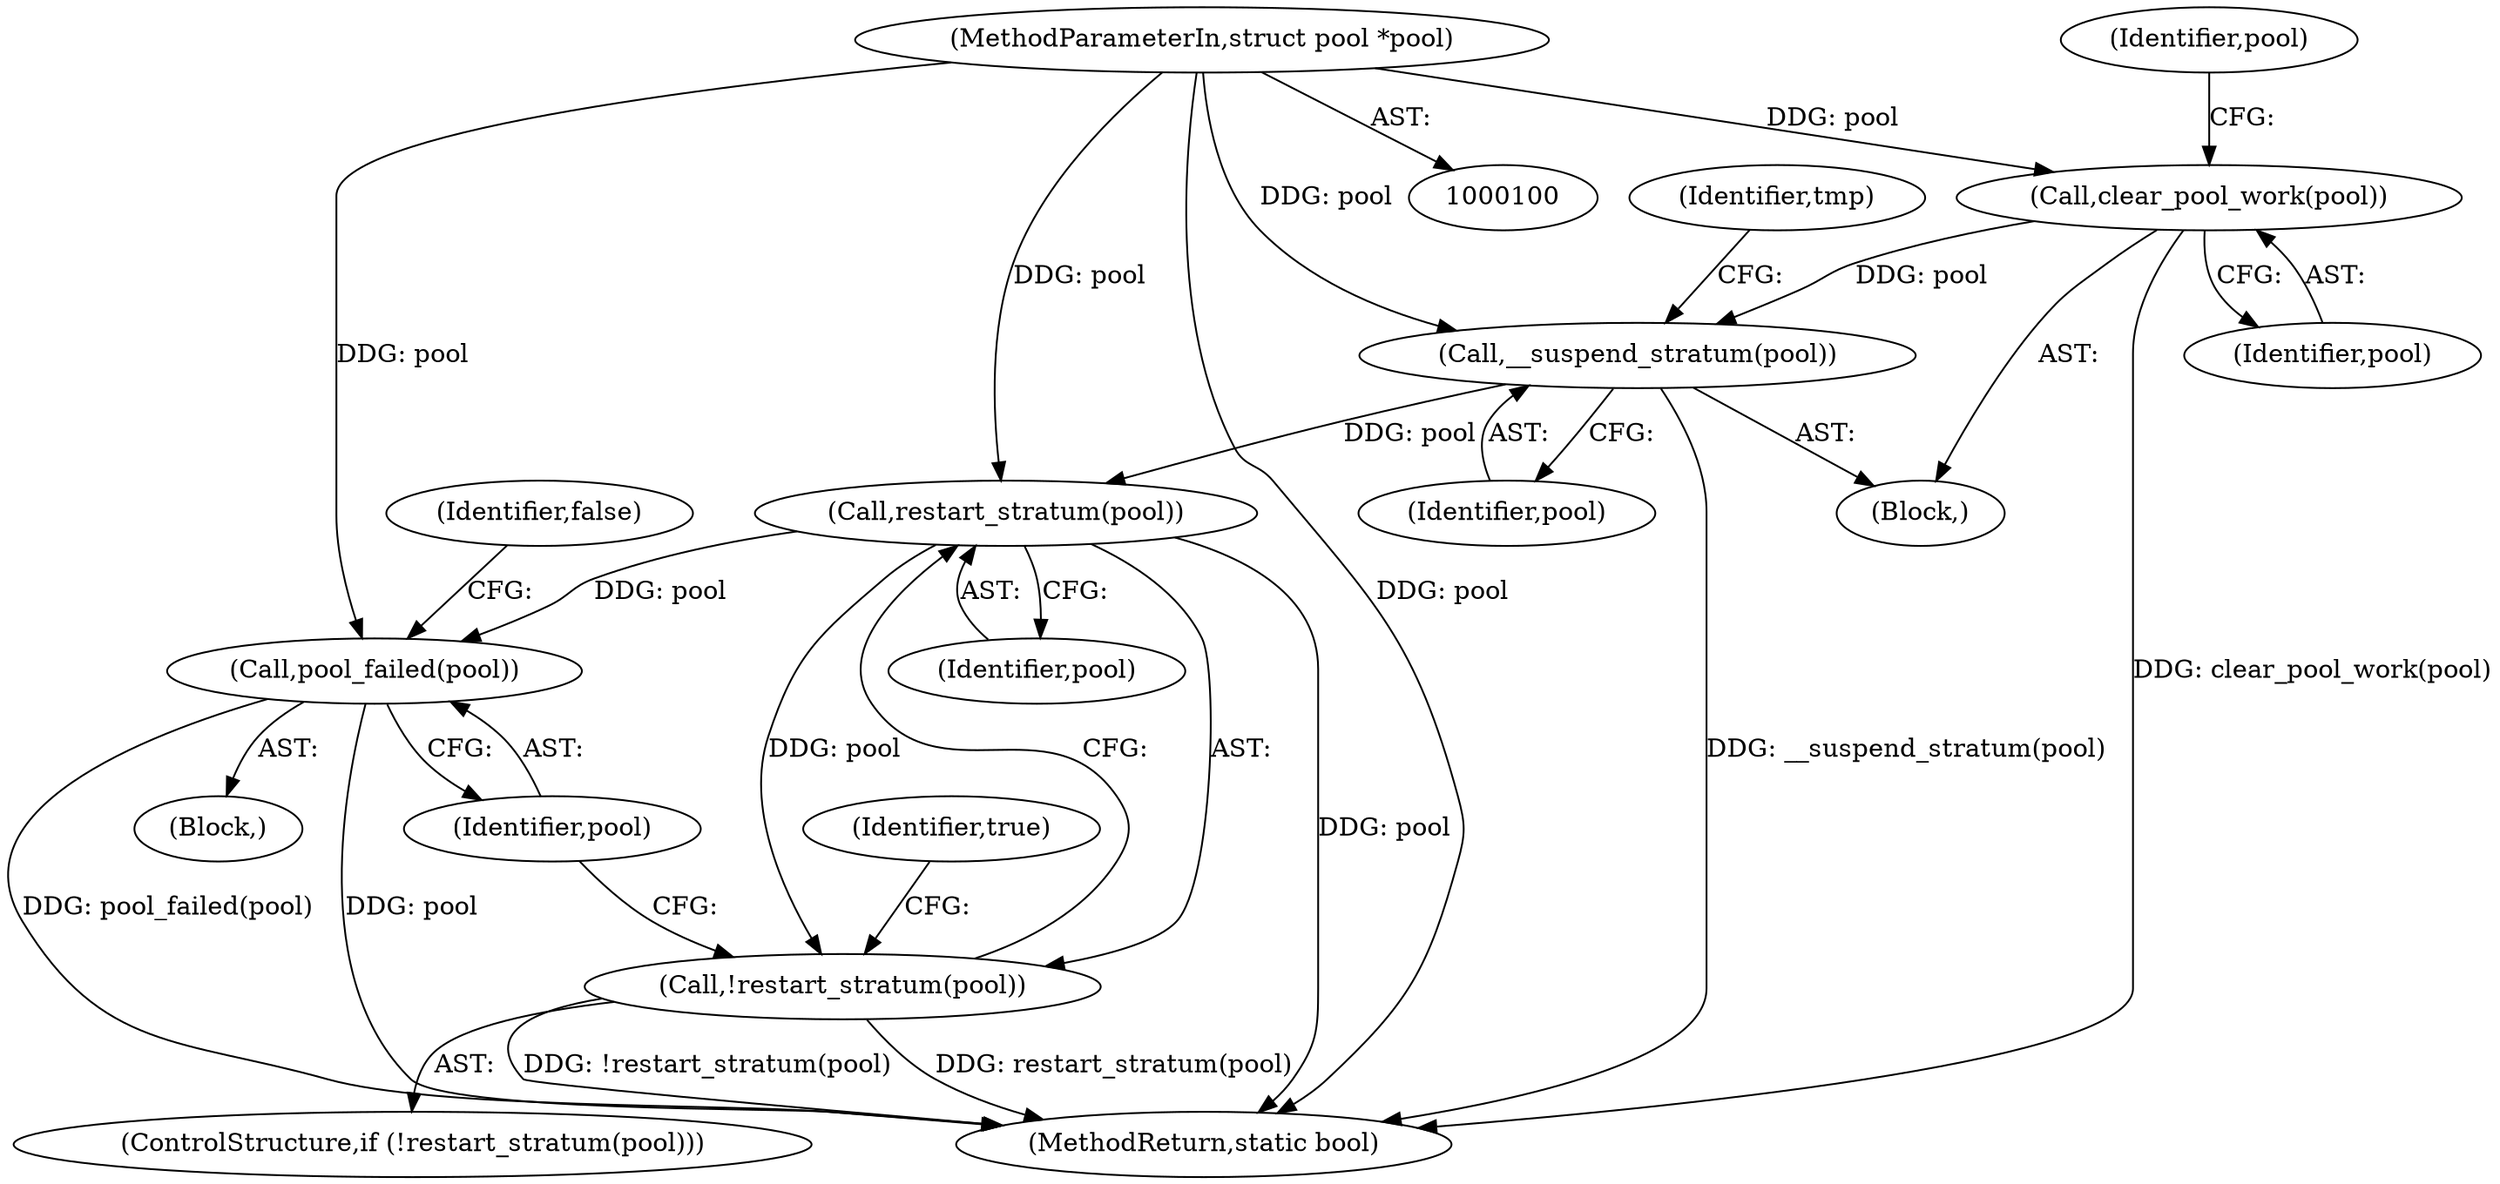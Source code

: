 digraph "0_cgminer_e1c5050734123973b99d181c45e74b2cbb00272e_2@pointer" {
"1000101" [label="(MethodParameterIn,struct pool *pool)"];
"1000220" [label="(Call,clear_pool_work(pool))"];
"1000227" [label="(Call,__suspend_stratum(pool))"];
"1000267" [label="(Call,restart_stratum(pool))"];
"1000266" [label="(Call,!restart_stratum(pool))"];
"1000270" [label="(Call,pool_failed(pool))"];
"1000273" [label="(Identifier,false)"];
"1000276" [label="(MethodReturn,static bool)"];
"1000268" [label="(Identifier,pool)"];
"1000271" [label="(Identifier,pool)"];
"1000265" [label="(ControlStructure,if (!restart_stratum(pool)))"];
"1000266" [label="(Call,!restart_stratum(pool))"];
"1000225" [label="(Identifier,pool)"];
"1000227" [label="(Call,__suspend_stratum(pool))"];
"1000270" [label="(Call,pool_failed(pool))"];
"1000275" [label="(Identifier,true)"];
"1000269" [label="(Block,)"];
"1000103" [label="(Block,)"];
"1000220" [label="(Call,clear_pool_work(pool))"];
"1000267" [label="(Call,restart_stratum(pool))"];
"1000101" [label="(MethodParameterIn,struct pool *pool)"];
"1000230" [label="(Identifier,tmp)"];
"1000228" [label="(Identifier,pool)"];
"1000221" [label="(Identifier,pool)"];
"1000101" -> "1000100"  [label="AST: "];
"1000101" -> "1000276"  [label="DDG: pool"];
"1000101" -> "1000220"  [label="DDG: pool"];
"1000101" -> "1000227"  [label="DDG: pool"];
"1000101" -> "1000267"  [label="DDG: pool"];
"1000101" -> "1000270"  [label="DDG: pool"];
"1000220" -> "1000103"  [label="AST: "];
"1000220" -> "1000221"  [label="CFG: "];
"1000221" -> "1000220"  [label="AST: "];
"1000225" -> "1000220"  [label="CFG: "];
"1000220" -> "1000276"  [label="DDG: clear_pool_work(pool)"];
"1000220" -> "1000227"  [label="DDG: pool"];
"1000227" -> "1000103"  [label="AST: "];
"1000227" -> "1000228"  [label="CFG: "];
"1000228" -> "1000227"  [label="AST: "];
"1000230" -> "1000227"  [label="CFG: "];
"1000227" -> "1000276"  [label="DDG: __suspend_stratum(pool)"];
"1000227" -> "1000267"  [label="DDG: pool"];
"1000267" -> "1000266"  [label="AST: "];
"1000267" -> "1000268"  [label="CFG: "];
"1000268" -> "1000267"  [label="AST: "];
"1000266" -> "1000267"  [label="CFG: "];
"1000267" -> "1000276"  [label="DDG: pool"];
"1000267" -> "1000266"  [label="DDG: pool"];
"1000267" -> "1000270"  [label="DDG: pool"];
"1000266" -> "1000265"  [label="AST: "];
"1000271" -> "1000266"  [label="CFG: "];
"1000275" -> "1000266"  [label="CFG: "];
"1000266" -> "1000276"  [label="DDG: restart_stratum(pool)"];
"1000266" -> "1000276"  [label="DDG: !restart_stratum(pool)"];
"1000270" -> "1000269"  [label="AST: "];
"1000270" -> "1000271"  [label="CFG: "];
"1000271" -> "1000270"  [label="AST: "];
"1000273" -> "1000270"  [label="CFG: "];
"1000270" -> "1000276"  [label="DDG: pool_failed(pool)"];
"1000270" -> "1000276"  [label="DDG: pool"];
}
